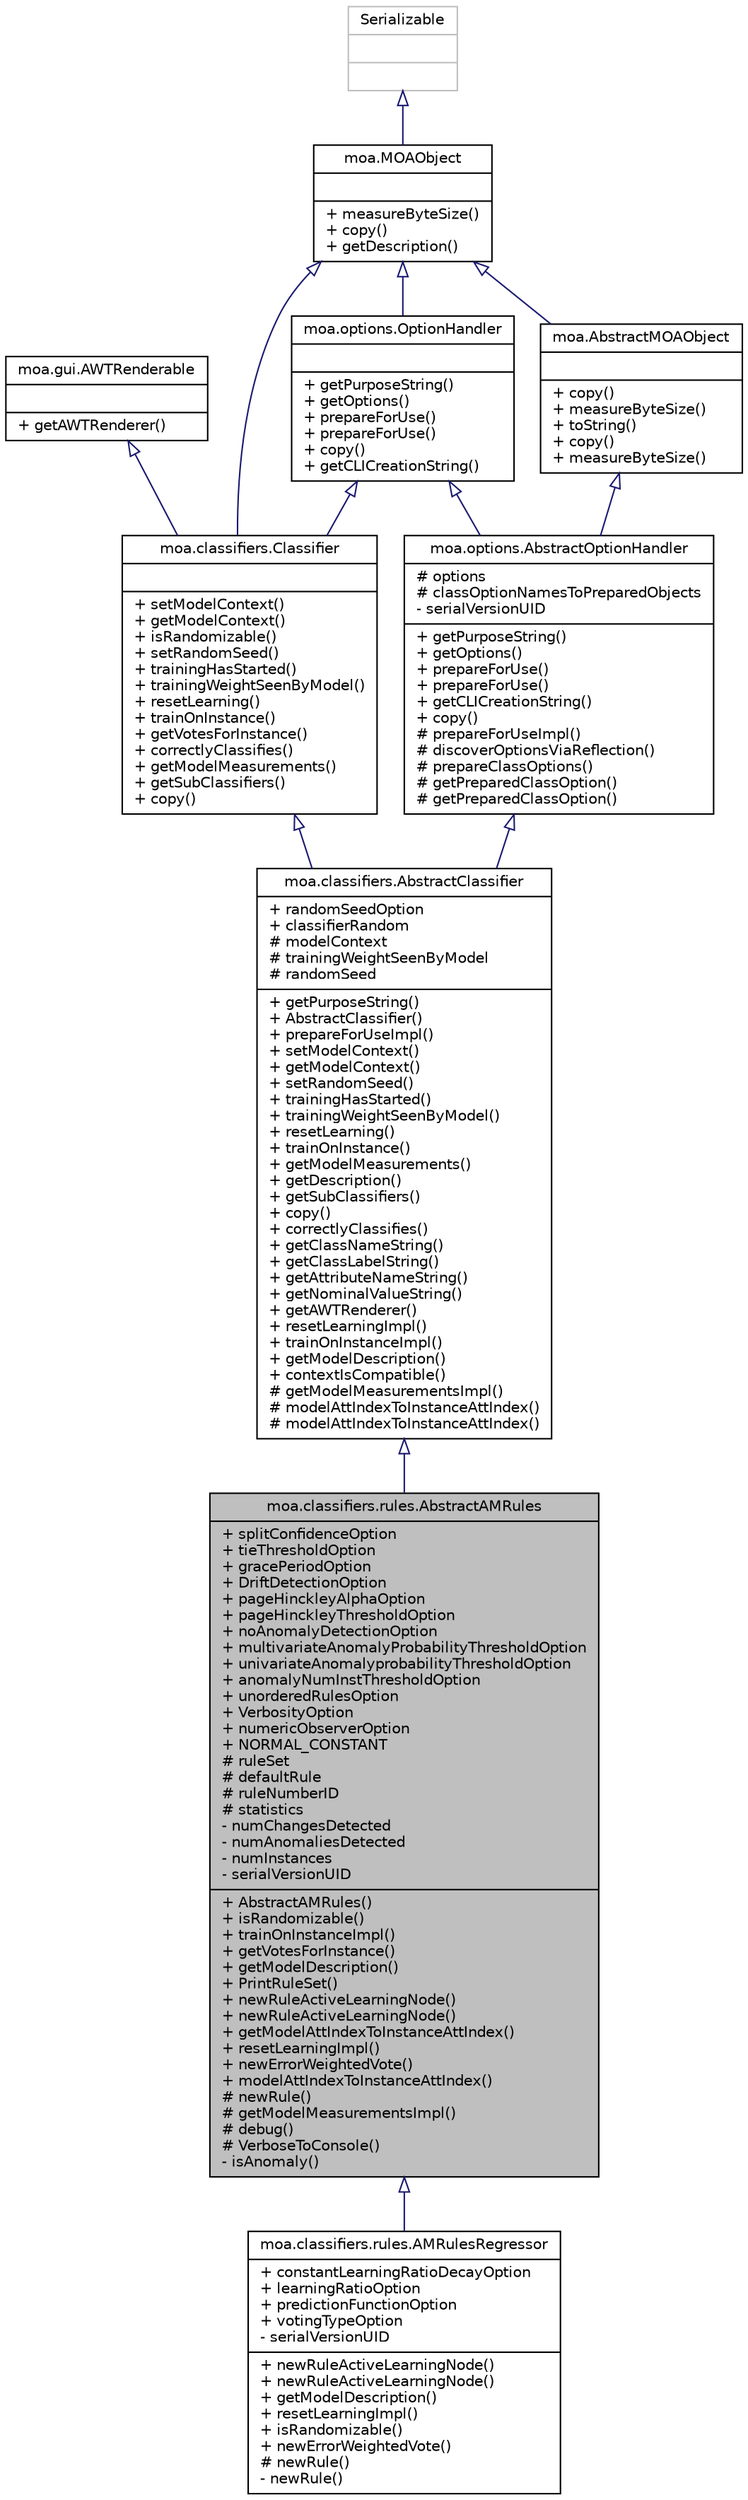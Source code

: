 digraph G
{
  edge [fontname="Helvetica",fontsize="10",labelfontname="Helvetica",labelfontsize="10"];
  node [fontname="Helvetica",fontsize="10",shape=record];
  Node1 [label="{moa.classifiers.rules.AbstractAMRules\n|+ splitConfidenceOption\l+ tieThresholdOption\l+ gracePeriodOption\l+ DriftDetectionOption\l+ pageHinckleyAlphaOption\l+ pageHinckleyThresholdOption\l+ noAnomalyDetectionOption\l+ multivariateAnomalyProbabilityThresholdOption\l+ univariateAnomalyprobabilityThresholdOption\l+ anomalyNumInstThresholdOption\l+ unorderedRulesOption\l+ VerbosityOption\l+ numericObserverOption\l+ NORMAL_CONSTANT\l# ruleSet\l# defaultRule\l# ruleNumberID\l# statistics\l- numChangesDetected\l- numAnomaliesDetected\l- numInstances\l- serialVersionUID\l|+ AbstractAMRules()\l+ isRandomizable()\l+ trainOnInstanceImpl()\l+ getVotesForInstance()\l+ getModelDescription()\l+ PrintRuleSet()\l+ newRuleActiveLearningNode()\l+ newRuleActiveLearningNode()\l+ getModelAttIndexToInstanceAttIndex()\l+ resetLearningImpl()\l+ newErrorWeightedVote()\l+ modelAttIndexToInstanceAttIndex()\l# newRule()\l# getModelMeasurementsImpl()\l# debug()\l# VerboseToConsole()\l- isAnomaly()\l}",height=0.2,width=0.4,color="black", fillcolor="grey75", style="filled" fontcolor="black"];
  Node2 -> Node1 [dir=back,color="midnightblue",fontsize="10",style="solid",arrowtail="empty",fontname="Helvetica"];
  Node2 [label="{moa.classifiers.AbstractClassifier\n|+ randomSeedOption\l+ classifierRandom\l# modelContext\l# trainingWeightSeenByModel\l# randomSeed\l|+ getPurposeString()\l+ AbstractClassifier()\l+ prepareForUseImpl()\l+ setModelContext()\l+ getModelContext()\l+ setRandomSeed()\l+ trainingHasStarted()\l+ trainingWeightSeenByModel()\l+ resetLearning()\l+ trainOnInstance()\l+ getModelMeasurements()\l+ getDescription()\l+ getSubClassifiers()\l+ copy()\l+ correctlyClassifies()\l+ getClassNameString()\l+ getClassLabelString()\l+ getAttributeNameString()\l+ getNominalValueString()\l+ getAWTRenderer()\l+ resetLearningImpl()\l+ trainOnInstanceImpl()\l+ getModelDescription()\l+ contextIsCompatible()\l# getModelMeasurementsImpl()\l# modelAttIndexToInstanceAttIndex()\l# modelAttIndexToInstanceAttIndex()\l}",height=0.2,width=0.4,color="black", fillcolor="white", style="filled",URL="$classmoa_1_1classifiers_1_1AbstractClassifier.html",tooltip="Abstract Classifier."];
  Node3 -> Node2 [dir=back,color="midnightblue",fontsize="10",style="solid",arrowtail="empty",fontname="Helvetica"];
  Node3 [label="{moa.options.AbstractOptionHandler\n|# options\l# classOptionNamesToPreparedObjects\l- serialVersionUID\l|+ getPurposeString()\l+ getOptions()\l+ prepareForUse()\l+ prepareForUse()\l+ getCLICreationString()\l+ copy()\l# prepareForUseImpl()\l# discoverOptionsViaReflection()\l# prepareClassOptions()\l# getPreparedClassOption()\l# getPreparedClassOption()\l}",height=0.2,width=0.4,color="black", fillcolor="white", style="filled",URL="$classmoa_1_1options_1_1AbstractOptionHandler.html",tooltip="Abstract Option Handler."];
  Node4 -> Node3 [dir=back,color="midnightblue",fontsize="10",style="solid",arrowtail="empty",fontname="Helvetica"];
  Node4 [label="{moa.AbstractMOAObject\n||+ copy()\l+ measureByteSize()\l+ toString()\l+ copy()\l+ measureByteSize()\l}",height=0.2,width=0.4,color="black", fillcolor="white", style="filled",URL="$classmoa_1_1AbstractMOAObject.html",tooltip="Abstract MOA Object."];
  Node5 -> Node4 [dir=back,color="midnightblue",fontsize="10",style="solid",arrowtail="empty",fontname="Helvetica"];
  Node5 [label="{moa.MOAObject\n||+ measureByteSize()\l+ copy()\l+ getDescription()\l}",height=0.2,width=0.4,color="black", fillcolor="white", style="filled",URL="$interfacemoa_1_1MOAObject.html",tooltip="Interface implemented by classes in MOA, so that all are serializable, can produce..."];
  Node6 -> Node5 [dir=back,color="midnightblue",fontsize="10",style="solid",arrowtail="empty",fontname="Helvetica"];
  Node6 [label="{Serializable\n||}",height=0.2,width=0.4,color="grey75", fillcolor="white", style="filled"];
  Node7 -> Node3 [dir=back,color="midnightblue",fontsize="10",style="solid",arrowtail="empty",fontname="Helvetica"];
  Node7 [label="{moa.options.OptionHandler\n||+ getPurposeString()\l+ getOptions()\l+ prepareForUse()\l+ prepareForUse()\l+ copy()\l+ getCLICreationString()\l}",height=0.2,width=0.4,color="black", fillcolor="white", style="filled",URL="$interfacemoa_1_1options_1_1OptionHandler.html",tooltip="Interface representing an object that handles options or parameters."];
  Node5 -> Node7 [dir=back,color="midnightblue",fontsize="10",style="solid",arrowtail="empty",fontname="Helvetica"];
  Node8 -> Node2 [dir=back,color="midnightblue",fontsize="10",style="solid",arrowtail="empty",fontname="Helvetica"];
  Node8 [label="{moa.classifiers.Classifier\n||+ setModelContext()\l+ getModelContext()\l+ isRandomizable()\l+ setRandomSeed()\l+ trainingHasStarted()\l+ trainingWeightSeenByModel()\l+ resetLearning()\l+ trainOnInstance()\l+ getVotesForInstance()\l+ correctlyClassifies()\l+ getModelMeasurements()\l+ getSubClassifiers()\l+ copy()\l}",height=0.2,width=0.4,color="black", fillcolor="white", style="filled",URL="$interfacemoa_1_1classifiers_1_1Classifier.html",tooltip="Classifier interface for incremental classification models."];
  Node5 -> Node8 [dir=back,color="midnightblue",fontsize="10",style="solid",arrowtail="empty",fontname="Helvetica"];
  Node7 -> Node8 [dir=back,color="midnightblue",fontsize="10",style="solid",arrowtail="empty",fontname="Helvetica"];
  Node9 -> Node8 [dir=back,color="midnightblue",fontsize="10",style="solid",arrowtail="empty",fontname="Helvetica"];
  Node9 [label="{moa.gui.AWTRenderable\n||+ getAWTRenderer()\l}",height=0.2,width=0.4,color="black", fillcolor="white", style="filled",URL="$interfacemoa_1_1gui_1_1AWTRenderable.html",tooltip="Interface representing a component that is renderable."];
  Node1 -> Node10 [dir=back,color="midnightblue",fontsize="10",style="solid",arrowtail="empty",fontname="Helvetica"];
  Node10 [label="{moa.classifiers.rules.AMRulesRegressor\n|+ constantLearningRatioDecayOption\l+ learningRatioOption\l+ predictionFunctionOption\l+ votingTypeOption\l- serialVersionUID\l|+ newRuleActiveLearningNode()\l+ newRuleActiveLearningNode()\l+ getModelDescription()\l+ resetLearningImpl()\l+ isRandomizable()\l+ newErrorWeightedVote()\l# newRule()\l- newRule()\l}",height=0.2,width=0.4,color="black", fillcolor="white", style="filled",URL="$classmoa_1_1classifiers_1_1rules_1_1AMRulesRegressor.html"];
}

